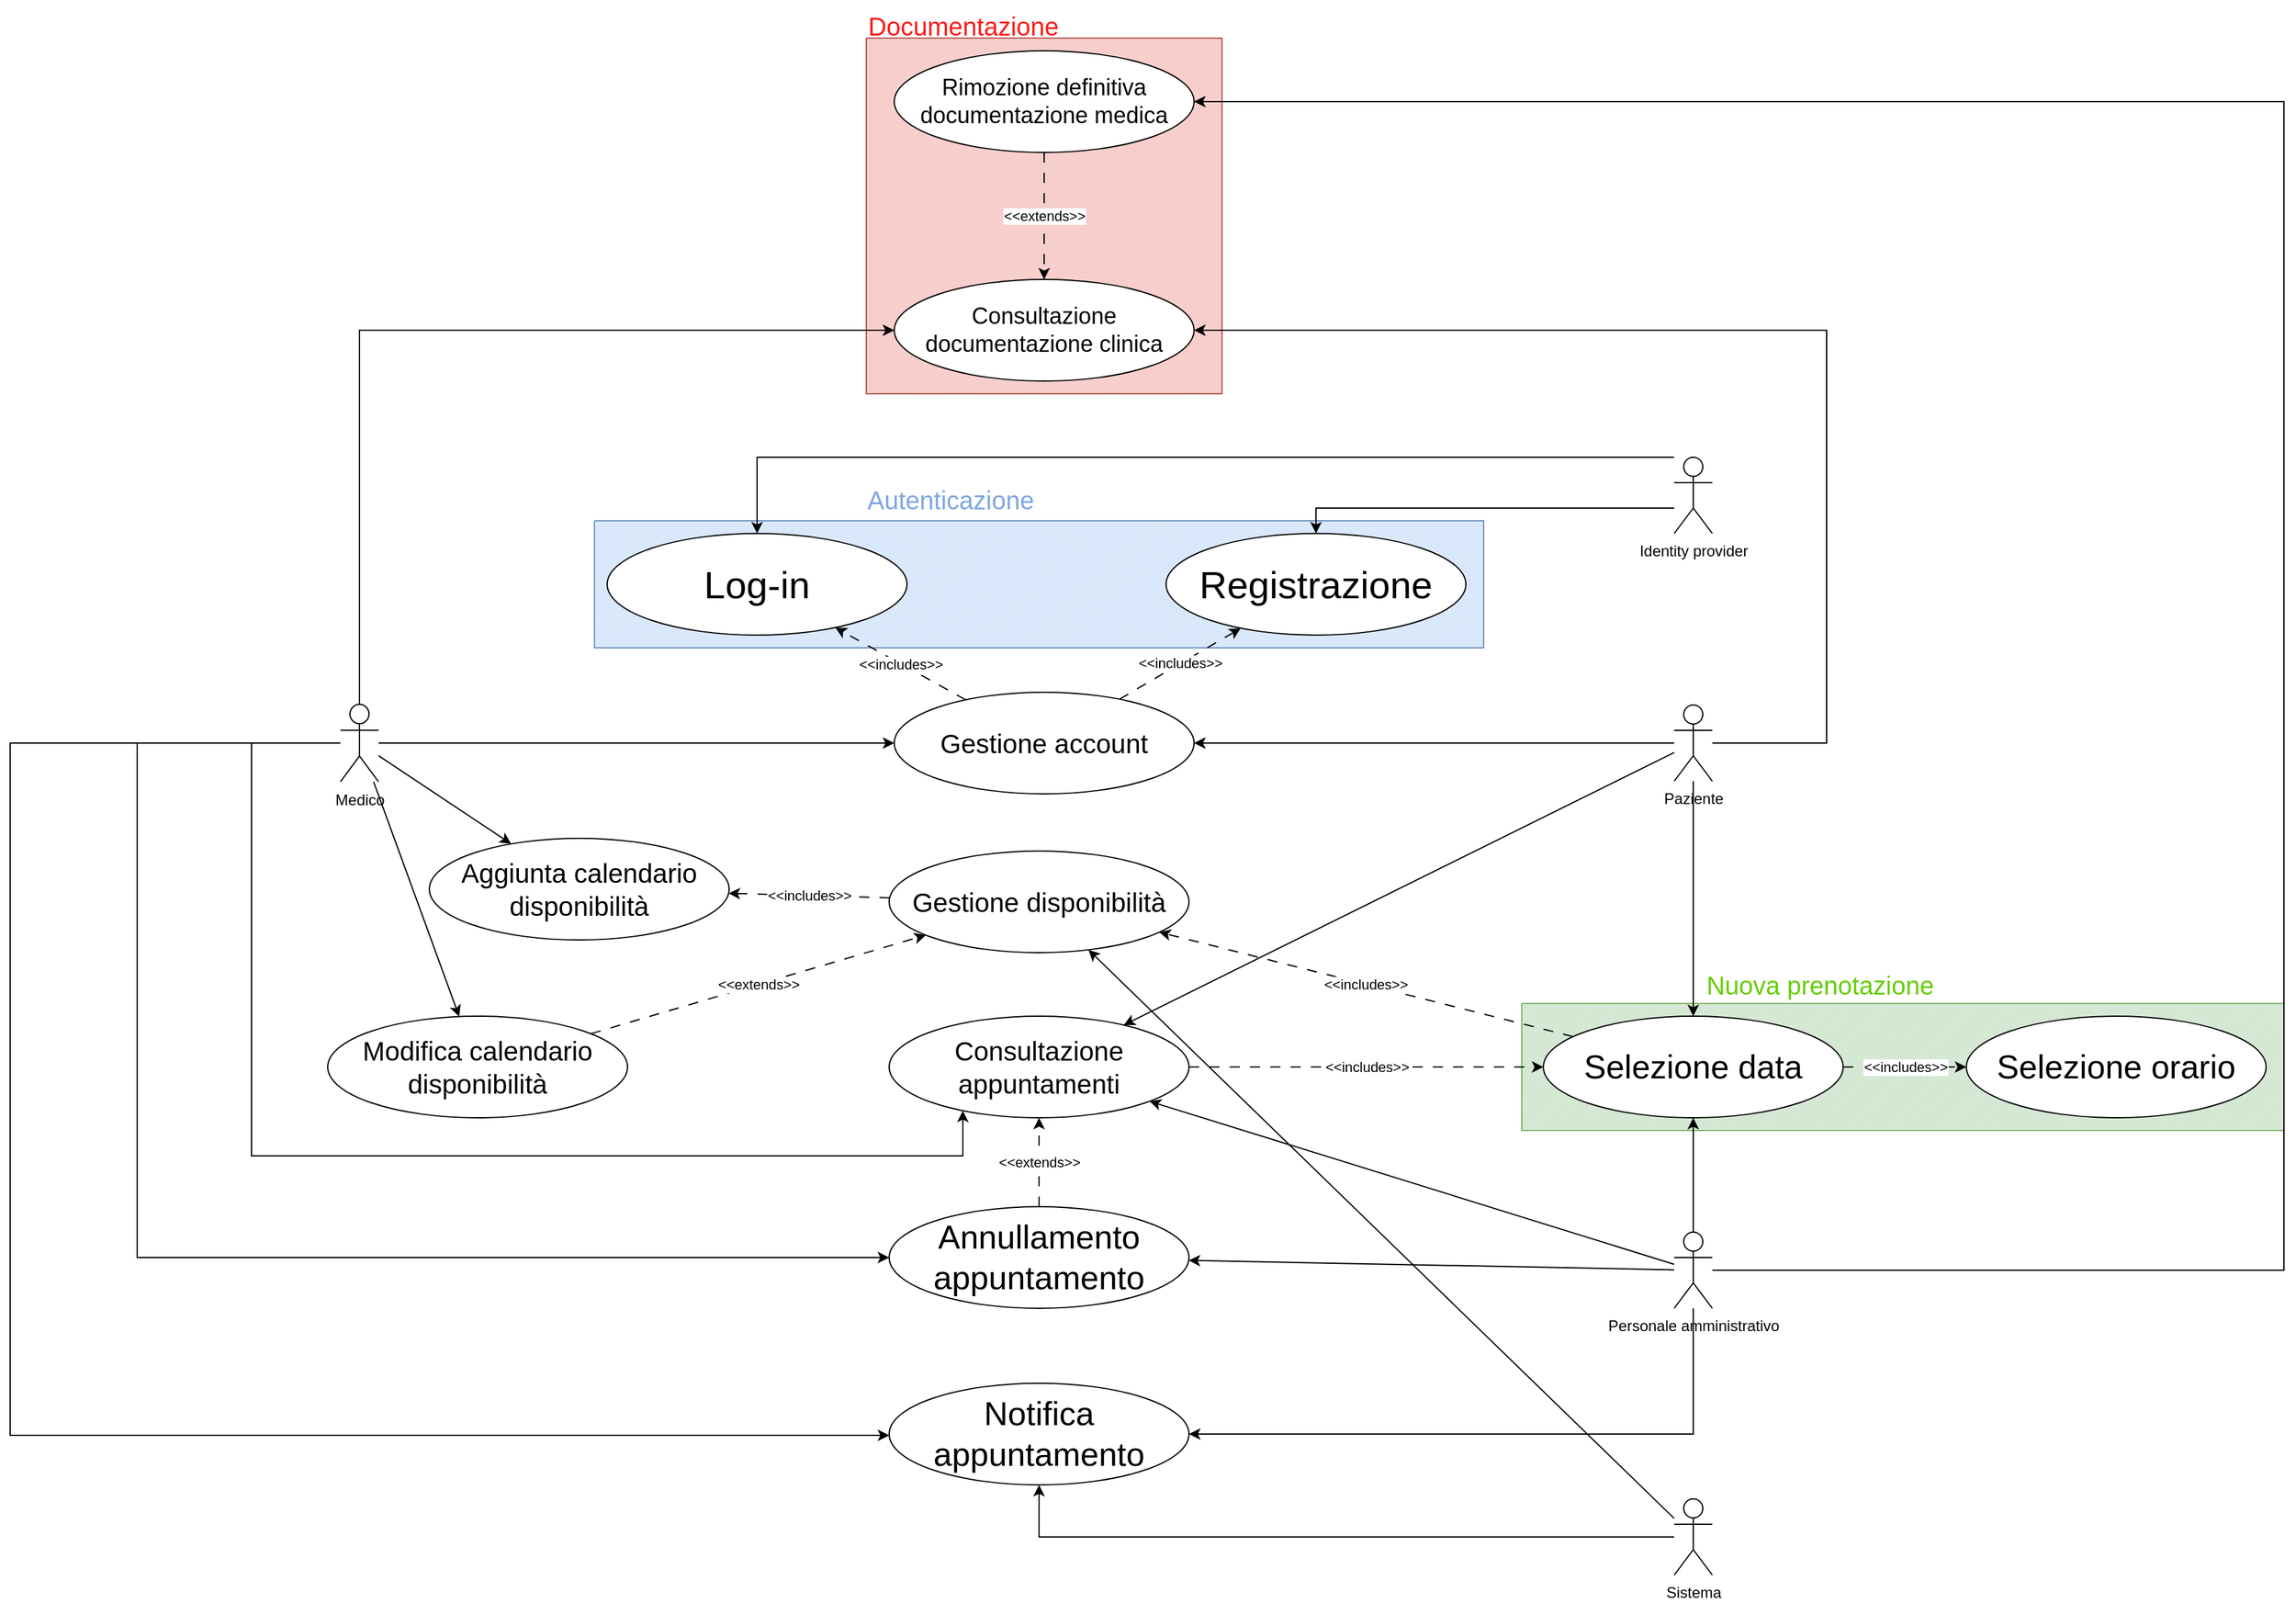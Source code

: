 <mxfile version="26.0.10" pages="5">
  <diagram name="caseUse" id="5YOeRWbkEh5e2hR78IlF">
    <mxGraphModel dx="3160" dy="1289" grid="1" gridSize="10" guides="1" tooltips="1" connect="1" arrows="1" fold="1" page="1" pageScale="1" pageWidth="827" pageHeight="1169" math="0" shadow="0">
      <root>
        <mxCell id="0" />
        <mxCell id="1" parent="0" />
        <mxCell id="PfUUALcxxYGqfe73zQZH-1" value="" style="verticalLabelPosition=bottom;verticalAlign=top;html=1;shape=mxgraph.basic.patternFillRect;fillStyle=diag;step=5;fillStrokeWidth=0.2;fillStrokeColor=#dddddd;fillColor=#f8cecc;strokeColor=#b85450;" vertex="1" parent="1">
          <mxGeometry x="274" y="30" width="280" height="280" as="geometry" />
        </mxCell>
        <mxCell id="TnsDFy0vbwZzv1B_0Phs-4" value="" style="verticalLabelPosition=bottom;verticalAlign=top;html=1;shape=mxgraph.basic.patternFillRect;fillStyle=diag;step=5;fillStrokeWidth=0.2;fillStrokeColor=#dddddd;fillColor=#dae8fc;strokeColor=#6c8ebf;" parent="1" vertex="1">
          <mxGeometry x="60" y="410" width="700" height="100" as="geometry" />
        </mxCell>
        <mxCell id="TnsDFy0vbwZzv1B_0Phs-1" value="" style="verticalLabelPosition=bottom;verticalAlign=top;html=1;shape=mxgraph.basic.patternFillRect;fillStyle=diag;step=5;fillStrokeWidth=0.2;fillStrokeColor=#dddddd;fillColor=#d5e8d4;strokeColor=#82b366;" parent="1" vertex="1">
          <mxGeometry x="790" y="790" width="600" height="100" as="geometry" />
        </mxCell>
        <mxCell id="JcJMyeTEfhWFqLrAO62_-12" style="rounded=0;orthogonalLoop=1;jettySize=auto;html=1;" parent="1" source="OvkjuIX2CIs81xGkpPV2-1" target="JcJMyeTEfhWFqLrAO62_-5" edge="1">
          <mxGeometry relative="1" as="geometry" />
        </mxCell>
        <mxCell id="JcJMyeTEfhWFqLrAO62_-33" style="rounded=0;orthogonalLoop=1;jettySize=auto;html=1;" parent="1" source="OvkjuIX2CIs81xGkpPV2-1" target="pZNePQCLx9tAei5A6gAm-3" edge="1">
          <mxGeometry relative="1" as="geometry" />
        </mxCell>
        <mxCell id="JcJMyeTEfhWFqLrAO62_-34" style="edgeStyle=orthogonalEdgeStyle;rounded=0;orthogonalLoop=1;jettySize=auto;html=1;" parent="1" source="OvkjuIX2CIs81xGkpPV2-1" target="pZNePQCLx9tAei5A6gAm-7" edge="1">
          <mxGeometry relative="1" as="geometry">
            <Array as="points">
              <mxPoint x="1030" y="585" />
              <mxPoint x="1030" y="260" />
            </Array>
          </mxGeometry>
        </mxCell>
        <mxCell id="59nYvAGeFV9DJCDzbr2A-4" style="rounded=0;orthogonalLoop=1;jettySize=auto;html=1;" parent="1" source="OvkjuIX2CIs81xGkpPV2-1" target="pZNePQCLx9tAei5A6gAm-10" edge="1">
          <mxGeometry relative="1" as="geometry" />
        </mxCell>
        <mxCell id="OvkjuIX2CIs81xGkpPV2-1" value="Paziente" style="shape=umlActor;verticalLabelPosition=bottom;verticalAlign=top;html=1;outlineConnect=0;" parent="1" vertex="1">
          <mxGeometry x="910" y="555" width="30" height="60" as="geometry" />
        </mxCell>
        <mxCell id="JcJMyeTEfhWFqLrAO62_-13" style="rounded=0;orthogonalLoop=1;jettySize=auto;html=1;" parent="1" source="OvkjuIX2CIs81xGkpPV2-2" target="JcJMyeTEfhWFqLrAO62_-5" edge="1">
          <mxGeometry relative="1" as="geometry" />
        </mxCell>
        <mxCell id="JcJMyeTEfhWFqLrAO62_-19" style="rounded=0;orthogonalLoop=1;jettySize=auto;html=1;" parent="1" source="OvkjuIX2CIs81xGkpPV2-2" target="pZNePQCLx9tAei5A6gAm-4" edge="1">
          <mxGeometry relative="1" as="geometry" />
        </mxCell>
        <mxCell id="JcJMyeTEfhWFqLrAO62_-20" style="rounded=0;orthogonalLoop=1;jettySize=auto;html=1;" parent="1" source="OvkjuIX2CIs81xGkpPV2-2" target="pZNePQCLx9tAei5A6gAm-5" edge="1">
          <mxGeometry relative="1" as="geometry" />
        </mxCell>
        <mxCell id="JcJMyeTEfhWFqLrAO62_-29" style="edgeStyle=orthogonalEdgeStyle;rounded=0;orthogonalLoop=1;jettySize=auto;html=1;" parent="1" source="OvkjuIX2CIs81xGkpPV2-2" target="pZNePQCLx9tAei5A6gAm-10" edge="1">
          <mxGeometry relative="1" as="geometry">
            <Array as="points">
              <mxPoint x="-210" y="585" />
              <mxPoint x="-210" y="910" />
              <mxPoint x="350" y="910" />
            </Array>
          </mxGeometry>
        </mxCell>
        <mxCell id="JcJMyeTEfhWFqLrAO62_-30" style="edgeStyle=orthogonalEdgeStyle;rounded=0;orthogonalLoop=1;jettySize=auto;html=1;" parent="1" source="OvkjuIX2CIs81xGkpPV2-2" target="pZNePQCLx9tAei5A6gAm-6" edge="1">
          <mxGeometry relative="1" as="geometry">
            <Array as="points">
              <mxPoint x="-300" y="585" />
              <mxPoint x="-300" y="990" />
            </Array>
          </mxGeometry>
        </mxCell>
        <mxCell id="JcJMyeTEfhWFqLrAO62_-32" style="edgeStyle=orthogonalEdgeStyle;rounded=0;orthogonalLoop=1;jettySize=auto;html=1;" parent="1" source="OvkjuIX2CIs81xGkpPV2-2" target="pZNePQCLx9tAei5A6gAm-9" edge="1">
          <mxGeometry relative="1" as="geometry">
            <Array as="points">
              <mxPoint x="-400" y="585" />
              <mxPoint x="-400" y="1130" />
            </Array>
          </mxGeometry>
        </mxCell>
        <mxCell id="JcJMyeTEfhWFqLrAO62_-35" style="edgeStyle=orthogonalEdgeStyle;rounded=0;orthogonalLoop=1;jettySize=auto;html=1;" parent="1" source="OvkjuIX2CIs81xGkpPV2-2" target="pZNePQCLx9tAei5A6gAm-7" edge="1">
          <mxGeometry relative="1" as="geometry">
            <Array as="points">
              <mxPoint x="-125" y="260" />
            </Array>
          </mxGeometry>
        </mxCell>
        <mxCell id="OvkjuIX2CIs81xGkpPV2-2" value="Medico" style="shape=umlActor;verticalLabelPosition=bottom;verticalAlign=top;html=1;outlineConnect=0;" parent="1" vertex="1">
          <mxGeometry x="-140" y="554.5" width="30" height="61" as="geometry" />
        </mxCell>
        <mxCell id="JcJMyeTEfhWFqLrAO62_-14" style="edgeStyle=orthogonalEdgeStyle;rounded=0;orthogonalLoop=1;jettySize=auto;html=1;" parent="1" source="OvkjuIX2CIs81xGkpPV2-3" target="OvkjuIX2CIs81xGkpPV2-4" edge="1">
          <mxGeometry relative="1" as="geometry">
            <Array as="points">
              <mxPoint x="628" y="400" />
            </Array>
          </mxGeometry>
        </mxCell>
        <mxCell id="JcJMyeTEfhWFqLrAO62_-15" style="edgeStyle=orthogonalEdgeStyle;rounded=0;orthogonalLoop=1;jettySize=auto;html=1;" parent="1" source="OvkjuIX2CIs81xGkpPV2-3" target="OvkjuIX2CIs81xGkpPV2-5" edge="1">
          <mxGeometry relative="1" as="geometry">
            <Array as="points">
              <mxPoint x="825" y="360" />
              <mxPoint x="188" y="360" />
            </Array>
          </mxGeometry>
        </mxCell>
        <mxCell id="OvkjuIX2CIs81xGkpPV2-3" value="Identity provider" style="shape=umlActor;verticalLabelPosition=bottom;verticalAlign=top;html=1;outlineConnect=0;" parent="1" vertex="1">
          <mxGeometry x="910" y="360" width="30" height="60" as="geometry" />
        </mxCell>
        <mxCell id="OvkjuIX2CIs81xGkpPV2-4" value="&lt;font style=&quot;font-size: 30px;&quot;&gt;Registrazione&lt;/font&gt;" style="ellipse;whiteSpace=wrap;html=1;" parent="1" vertex="1">
          <mxGeometry x="510" y="420" width="236" height="80" as="geometry" />
        </mxCell>
        <mxCell id="OvkjuIX2CIs81xGkpPV2-5" value="&lt;font style=&quot;font-size: 30px;&quot;&gt;Log-in&lt;/font&gt;" style="ellipse;whiteSpace=wrap;html=1;" parent="1" vertex="1">
          <mxGeometry x="70" y="420" width="236" height="80" as="geometry" />
        </mxCell>
        <mxCell id="JcJMyeTEfhWFqLrAO62_-37" style="edgeStyle=orthogonalEdgeStyle;rounded=0;orthogonalLoop=1;jettySize=auto;html=1;" parent="1" source="OvkjuIX2CIs81xGkpPV2-12" target="pZNePQCLx9tAei5A6gAm-9" edge="1">
          <mxGeometry relative="1" as="geometry" />
        </mxCell>
        <mxCell id="59nYvAGeFV9DJCDzbr2A-5" style="rounded=0;orthogonalLoop=1;jettySize=auto;html=1;" parent="1" source="OvkjuIX2CIs81xGkpPV2-12" target="JcJMyeTEfhWFqLrAO62_-7" edge="1">
          <mxGeometry relative="1" as="geometry" />
        </mxCell>
        <mxCell id="OvkjuIX2CIs81xGkpPV2-12" value="Sistema" style="shape=umlActor;verticalLabelPosition=bottom;verticalAlign=top;html=1;outlineConnect=0;" parent="1" vertex="1">
          <mxGeometry x="910" y="1180" width="30" height="60" as="geometry" />
        </mxCell>
        <mxCell id="JcJMyeTEfhWFqLrAO62_-24" style="rounded=0;orthogonalLoop=1;jettySize=auto;html=1;" parent="1" source="pZNePQCLx9tAei5A6gAm-1" target="pZNePQCLx9tAei5A6gAm-6" edge="1">
          <mxGeometry relative="1" as="geometry" />
        </mxCell>
        <mxCell id="JcJMyeTEfhWFqLrAO62_-25" style="rounded=0;orthogonalLoop=1;jettySize=auto;html=1;" parent="1" source="pZNePQCLx9tAei5A6gAm-1" target="pZNePQCLx9tAei5A6gAm-3" edge="1">
          <mxGeometry relative="1" as="geometry" />
        </mxCell>
        <mxCell id="JcJMyeTEfhWFqLrAO62_-28" style="rounded=0;orthogonalLoop=1;jettySize=auto;html=1;" parent="1" source="pZNePQCLx9tAei5A6gAm-1" target="pZNePQCLx9tAei5A6gAm-10" edge="1">
          <mxGeometry relative="1" as="geometry" />
        </mxCell>
        <mxCell id="JcJMyeTEfhWFqLrAO62_-31" style="edgeStyle=orthogonalEdgeStyle;rounded=0;orthogonalLoop=1;jettySize=auto;html=1;" parent="1" source="pZNePQCLx9tAei5A6gAm-1" target="pZNePQCLx9tAei5A6gAm-9" edge="1">
          <mxGeometry relative="1" as="geometry">
            <Array as="points">
              <mxPoint x="925" y="1129" />
            </Array>
          </mxGeometry>
        </mxCell>
        <mxCell id="JcJMyeTEfhWFqLrAO62_-36" style="edgeStyle=orthogonalEdgeStyle;rounded=0;orthogonalLoop=1;jettySize=auto;html=1;" parent="1" source="pZNePQCLx9tAei5A6gAm-1" target="pZNePQCLx9tAei5A6gAm-8" edge="1">
          <mxGeometry relative="1" as="geometry">
            <Array as="points">
              <mxPoint x="1390" y="1000" />
              <mxPoint x="1390" y="80" />
            </Array>
          </mxGeometry>
        </mxCell>
        <mxCell id="pZNePQCLx9tAei5A6gAm-1" value="Personale amministrativo" style="shape=umlActor;verticalLabelPosition=bottom;verticalAlign=top;html=1;outlineConnect=0;" parent="1" vertex="1">
          <mxGeometry x="910" y="970" width="30" height="60" as="geometry" />
        </mxCell>
        <mxCell id="JcJMyeTEfhWFqLrAO62_-26" value="&amp;lt;&amp;lt;includes&amp;gt;&amp;gt;" style="rounded=0;orthogonalLoop=1;jettySize=auto;html=1;dashed=1;dashPattern=8 8;" parent="1" source="pZNePQCLx9tAei5A6gAm-3" target="pZNePQCLx9tAei5A6gAm-19" edge="1">
          <mxGeometry relative="1" as="geometry" />
        </mxCell>
        <mxCell id="TEUCClaYXFm9z-CyRbWs-1" value="&amp;lt;&amp;lt;includes&amp;gt;&amp;gt;" style="rounded=0;orthogonalLoop=1;jettySize=auto;html=1;dashed=1;dashPattern=8 8;" parent="1" source="pZNePQCLx9tAei5A6gAm-3" target="JcJMyeTEfhWFqLrAO62_-7" edge="1">
          <mxGeometry relative="1" as="geometry" />
        </mxCell>
        <mxCell id="pZNePQCLx9tAei5A6gAm-3" value="&lt;font style=&quot;font-size: 26px;&quot;&gt;Selezione data&lt;/font&gt;" style="ellipse;whiteSpace=wrap;html=1;" parent="1" vertex="1">
          <mxGeometry x="807" y="800" width="236" height="80" as="geometry" />
        </mxCell>
        <mxCell id="pZNePQCLx9tAei5A6gAm-4" value="&lt;font style=&quot;font-size: 21px;&quot;&gt;Aggiunta calendario disponibilità&lt;/font&gt;" style="ellipse;whiteSpace=wrap;html=1;" parent="1" vertex="1">
          <mxGeometry x="-70" y="660" width="236" height="80" as="geometry" />
        </mxCell>
        <mxCell id="JcJMyeTEfhWFqLrAO62_-23" value="&amp;lt;&amp;lt;extends&amp;gt;&amp;gt;" style="rounded=0;orthogonalLoop=1;jettySize=auto;html=1;dashed=1;dashPattern=8 8;" parent="1" source="pZNePQCLx9tAei5A6gAm-5" target="JcJMyeTEfhWFqLrAO62_-7" edge="1">
          <mxGeometry relative="1" as="geometry" />
        </mxCell>
        <mxCell id="pZNePQCLx9tAei5A6gAm-5" value="&lt;font style=&quot;font-size: 21px;&quot;&gt;Modifica calendario disponibilità&lt;/font&gt;" style="ellipse;whiteSpace=wrap;html=1;" parent="1" vertex="1">
          <mxGeometry x="-150" y="800" width="236" height="80" as="geometry" />
        </mxCell>
        <mxCell id="JcJMyeTEfhWFqLrAO62_-27" value="&amp;lt;&amp;lt;extends&amp;gt;&amp;gt;" style="rounded=0;orthogonalLoop=1;jettySize=auto;html=1;dashed=1;dashPattern=8 8;" parent="1" source="pZNePQCLx9tAei5A6gAm-6" target="pZNePQCLx9tAei5A6gAm-10" edge="1">
          <mxGeometry relative="1" as="geometry" />
        </mxCell>
        <mxCell id="pZNePQCLx9tAei5A6gAm-6" value="&lt;font style=&quot;font-size: 26px;&quot;&gt;Annullamento appuntamento&lt;/font&gt;" style="ellipse;whiteSpace=wrap;html=1;" parent="1" vertex="1">
          <mxGeometry x="292" y="950" width="236" height="80" as="geometry" />
        </mxCell>
        <mxCell id="pZNePQCLx9tAei5A6gAm-7" value="&lt;font style=&quot;font-size: 18px;&quot;&gt;Consultazione documentazione clinica&lt;/font&gt;" style="ellipse;whiteSpace=wrap;html=1;" parent="1" vertex="1">
          <mxGeometry x="296" y="220" width="236" height="80" as="geometry" />
        </mxCell>
        <mxCell id="JcJMyeTEfhWFqLrAO62_-9" value="&amp;lt;&amp;lt;extends&amp;gt;&amp;gt;" style="rounded=0;orthogonalLoop=1;jettySize=auto;html=1;dashed=1;dashPattern=8 8;" parent="1" source="pZNePQCLx9tAei5A6gAm-8" target="pZNePQCLx9tAei5A6gAm-7" edge="1">
          <mxGeometry relative="1" as="geometry" />
        </mxCell>
        <mxCell id="pZNePQCLx9tAei5A6gAm-8" value="&lt;span style=&quot;font-size: 18px;&quot;&gt;Rimozione definitiva documentazione medica&lt;/span&gt;" style="ellipse;whiteSpace=wrap;html=1;" parent="1" vertex="1">
          <mxGeometry x="296" y="40" width="236" height="80" as="geometry" />
        </mxCell>
        <mxCell id="pZNePQCLx9tAei5A6gAm-9" value="&lt;font style=&quot;font-size: 26px;&quot;&gt;Notifica appuntamento&lt;/font&gt;" style="ellipse;whiteSpace=wrap;html=1;" parent="1" vertex="1">
          <mxGeometry x="292" y="1089" width="236" height="80" as="geometry" />
        </mxCell>
        <mxCell id="JcJMyeTEfhWFqLrAO62_-38" value="&amp;lt;&amp;lt;includes&amp;gt;&amp;gt;" style="rounded=0;orthogonalLoop=1;jettySize=auto;html=1;dashed=1;dashPattern=8 8;" parent="1" source="pZNePQCLx9tAei5A6gAm-10" target="pZNePQCLx9tAei5A6gAm-3" edge="1">
          <mxGeometry relative="1" as="geometry" />
        </mxCell>
        <mxCell id="pZNePQCLx9tAei5A6gAm-10" value="&lt;font style=&quot;font-size: 21px;&quot;&gt;Consultazione appuntamenti&lt;/font&gt;" style="ellipse;whiteSpace=wrap;html=1;" parent="1" vertex="1">
          <mxGeometry x="292" y="800" width="236" height="80" as="geometry" />
        </mxCell>
        <mxCell id="pZNePQCLx9tAei5A6gAm-19" value="&lt;font style=&quot;font-size: 26px;&quot;&gt;Selezione orario&lt;/font&gt;" style="ellipse;whiteSpace=wrap;html=1;" parent="1" vertex="1">
          <mxGeometry x="1140" y="800" width="236" height="80" as="geometry" />
        </mxCell>
        <mxCell id="JcJMyeTEfhWFqLrAO62_-10" value="&amp;lt;&amp;lt;includes&amp;gt;&amp;gt;" style="rounded=0;orthogonalLoop=1;jettySize=auto;html=1;dashed=1;dashPattern=8 8;" parent="1" source="JcJMyeTEfhWFqLrAO62_-5" target="OvkjuIX2CIs81xGkpPV2-5" edge="1">
          <mxGeometry relative="1" as="geometry" />
        </mxCell>
        <mxCell id="JcJMyeTEfhWFqLrAO62_-11" value="&amp;lt;&amp;lt;includes&amp;gt;&amp;gt;" style="rounded=0;orthogonalLoop=1;jettySize=auto;html=1;dashed=1;dashPattern=8 8;" parent="1" source="JcJMyeTEfhWFqLrAO62_-5" target="OvkjuIX2CIs81xGkpPV2-4" edge="1">
          <mxGeometry relative="1" as="geometry" />
        </mxCell>
        <mxCell id="JcJMyeTEfhWFqLrAO62_-5" value="&lt;font style=&quot;font-size: 21px;&quot;&gt;Gestione account&lt;/font&gt;" style="ellipse;whiteSpace=wrap;html=1;" parent="1" vertex="1">
          <mxGeometry x="296" y="545" width="236" height="80" as="geometry" />
        </mxCell>
        <mxCell id="JcJMyeTEfhWFqLrAO62_-22" value="&amp;lt;&amp;lt;includes&amp;gt;&amp;gt;" style="rounded=0;orthogonalLoop=1;jettySize=auto;html=1;dashed=1;dashPattern=8 8;" parent="1" source="JcJMyeTEfhWFqLrAO62_-7" target="pZNePQCLx9tAei5A6gAm-4" edge="1">
          <mxGeometry relative="1" as="geometry" />
        </mxCell>
        <mxCell id="JcJMyeTEfhWFqLrAO62_-7" value="&lt;font style=&quot;font-size: 21px;&quot;&gt;Gestione disponibilità&lt;/font&gt;" style="ellipse;whiteSpace=wrap;html=1;" parent="1" vertex="1">
          <mxGeometry x="292" y="670" width="236" height="80" as="geometry" />
        </mxCell>
        <mxCell id="TnsDFy0vbwZzv1B_0Phs-2" value="&lt;font style=&quot;color: rgb(102, 204, 0); font-size: 20px;&quot;&gt;Nuova prenotazione&lt;/font&gt;" style="text;html=1;align=center;verticalAlign=middle;whiteSpace=wrap;rounded=0;" parent="1" vertex="1">
          <mxGeometry x="920" y="760" width="210" height="30" as="geometry" />
        </mxCell>
        <mxCell id="TnsDFy0vbwZzv1B_0Phs-5" value="&lt;font style=&quot;font-size: 20px; color: rgb(126, 166, 224);&quot;&gt;Autenticazione&lt;/font&gt;" style="text;html=1;align=center;verticalAlign=middle;resizable=0;points=[];autosize=1;strokeColor=none;fillColor=none;" parent="1" vertex="1">
          <mxGeometry x="265" y="373" width="150" height="40" as="geometry" />
        </mxCell>
        <mxCell id="PfUUALcxxYGqfe73zQZH-2" value="&lt;font style=&quot;font-size: 20px; color: rgb(255, 24, 24);&quot;&gt;Documentazione&lt;/font&gt;" style="text;html=1;align=center;verticalAlign=middle;resizable=0;points=[];autosize=1;strokeColor=none;fillColor=none;" vertex="1" parent="1">
          <mxGeometry x="265" width="170" height="40" as="geometry" />
        </mxCell>
      </root>
    </mxGraphModel>
  </diagram>
  <diagram id="WIKCi4djFAxLHXfYwHIS" name="activity">
    <mxGraphModel dx="1400" dy="773" grid="1" gridSize="10" guides="1" tooltips="1" connect="1" arrows="1" fold="1" page="1" pageScale="1" pageWidth="827" pageHeight="1169" math="0" shadow="0">
      <root>
        <mxCell id="0" />
        <mxCell id="1" parent="0" />
        <mxCell id="lN5mJxRj0c41v325KLlF-1" value="" style="ellipse;html=1;shape=endState;fillColor=#000000;strokeColor=#ff0000;" parent="1" vertex="1">
          <mxGeometry x="399" y="670" width="30" height="30" as="geometry" />
        </mxCell>
        <mxCell id="lN5mJxRj0c41v325KLlF-13" style="edgeStyle=orthogonalEdgeStyle;rounded=0;orthogonalLoop=1;jettySize=auto;html=1;" parent="1" source="lN5mJxRj0c41v325KLlF-2" target="lN5mJxRj0c41v325KLlF-6" edge="1">
          <mxGeometry relative="1" as="geometry" />
        </mxCell>
        <mxCell id="lN5mJxRj0c41v325KLlF-2" value="" style="ellipse;whiteSpace=wrap;html=1;aspect=fixed;fillColor=#121212;" parent="1" vertex="1">
          <mxGeometry x="394" y="20" width="40" height="40" as="geometry" />
        </mxCell>
        <mxCell id="Imr9dXAwWvYsbVITEzBs-4" style="edgeStyle=orthogonalEdgeStyle;rounded=0;orthogonalLoop=1;jettySize=auto;html=1;" parent="1" source="lN5mJxRj0c41v325KLlF-3" target="lN5mJxRj0c41v325KLlF-4" edge="1">
          <mxGeometry relative="1" as="geometry" />
        </mxCell>
        <mxCell id="lN5mJxRj0c41v325KLlF-3" value="Il paziente seleziona il giorno" style="rounded=1;whiteSpace=wrap;html=1;" parent="1" vertex="1">
          <mxGeometry x="250" y="340" width="120" height="60" as="geometry" />
        </mxCell>
        <mxCell id="c-W3g0mMUed1CyUuYEVV-2" style="edgeStyle=orthogonalEdgeStyle;rounded=0;orthogonalLoop=1;jettySize=auto;html=1;" parent="1" source="lN5mJxRj0c41v325KLlF-4" target="VDbunXPLNi4-CAyuDN5e-5" edge="1">
          <mxGeometry relative="1" as="geometry">
            <mxPoint x="309.957" y="530" as="targetPoint" />
          </mxGeometry>
        </mxCell>
        <mxCell id="lN5mJxRj0c41v325KLlF-4" value="Il paziente seleziona l&#39;orario" style="rounded=1;whiteSpace=wrap;html=1;" parent="1" vertex="1">
          <mxGeometry x="250" y="435" width="120" height="60" as="geometry" />
        </mxCell>
        <mxCell id="lN5mJxRj0c41v325KLlF-11" style="edgeStyle=orthogonalEdgeStyle;rounded=0;orthogonalLoop=1;jettySize=auto;html=1;" parent="1" source="lN5mJxRj0c41v325KLlF-6" target="lN5mJxRj0c41v325KLlF-9" edge="1">
          <mxGeometry relative="1" as="geometry" />
        </mxCell>
        <mxCell id="lN5mJxRj0c41v325KLlF-12" style="edgeStyle=orthogonalEdgeStyle;rounded=0;orthogonalLoop=1;jettySize=auto;html=1;" parent="1" source="lN5mJxRj0c41v325KLlF-6" target="lN5mJxRj0c41v325KLlF-10" edge="1">
          <mxGeometry relative="1" as="geometry" />
        </mxCell>
        <mxCell id="lN5mJxRj0c41v325KLlF-6" value="" style="rhombus;whiteSpace=wrap;html=1;" parent="1" vertex="1">
          <mxGeometry x="394" y="100" width="40" height="40" as="geometry" />
        </mxCell>
        <mxCell id="lN5mJxRj0c41v325KLlF-8" value="&lt;font style=&quot;font-size: 15px;&quot;&gt;Il paziente si autentica con Identità Digitale&lt;/font&gt;" style="text;html=1;align=center;verticalAlign=middle;resizable=0;points=[];autosize=1;strokeColor=none;fillColor=none;" parent="1" vertex="1">
          <mxGeometry x="420" y="90" width="310" height="30" as="geometry" />
        </mxCell>
        <mxCell id="c0_ziPHKOkwVHyMAL3EX-1" style="edgeStyle=orthogonalEdgeStyle;rounded=0;orthogonalLoop=1;jettySize=auto;html=1;" edge="1" parent="1" target="Imr9dXAwWvYsbVITEzBs-1">
          <mxGeometry relative="1" as="geometry">
            <mxPoint x="310" y="210" as="sourcePoint" />
          </mxGeometry>
        </mxCell>
        <mxCell id="lN5mJxRj0c41v325KLlF-9" value="Il paziente si autentica" style="rounded=1;whiteSpace=wrap;html=1;" parent="1" vertex="1">
          <mxGeometry x="250" y="160" width="120" height="60" as="geometry" />
        </mxCell>
        <mxCell id="lN5mJxRj0c41v325KLlF-21" style="edgeStyle=orthogonalEdgeStyle;rounded=0;orthogonalLoop=1;jettySize=auto;html=1;" parent="1" source="lN5mJxRj0c41v325KLlF-10" edge="1">
          <mxGeometry relative="1" as="geometry">
            <mxPoint x="420" y="80" as="targetPoint" />
            <Array as="points">
              <mxPoint x="730" y="190" />
              <mxPoint x="730" y="80" />
              <mxPoint x="421" y="80" />
            </Array>
          </mxGeometry>
        </mxCell>
        <mxCell id="lN5mJxRj0c41v325KLlF-10" value="Il paziente non si autentica" style="rounded=1;whiteSpace=wrap;html=1;" parent="1" vertex="1">
          <mxGeometry x="460" y="160" width="120" height="60" as="geometry" />
        </mxCell>
        <mxCell id="Imr9dXAwWvYsbVITEzBs-3" style="edgeStyle=orthogonalEdgeStyle;rounded=0;orthogonalLoop=1;jettySize=auto;html=1;" parent="1" source="Imr9dXAwWvYsbVITEzBs-1" target="lN5mJxRj0c41v325KLlF-3" edge="1">
          <mxGeometry relative="1" as="geometry" />
        </mxCell>
        <mxCell id="Imr9dXAwWvYsbVITEzBs-1" value="Il paziente consulta il calendario del medico" style="rounded=1;whiteSpace=wrap;html=1;" parent="1" vertex="1">
          <mxGeometry x="250" y="250" width="120" height="60" as="geometry" />
        </mxCell>
        <mxCell id="VDbunXPLNi4-CAyuDN5e-14" style="edgeStyle=orthogonalEdgeStyle;rounded=0;orthogonalLoop=1;jettySize=auto;html=1;" parent="1" source="VDbunXPLNi4-CAyuDN5e-5" target="VDbunXPLNi4-CAyuDN5e-9" edge="1">
          <mxGeometry relative="1" as="geometry" />
        </mxCell>
        <mxCell id="VDbunXPLNi4-CAyuDN5e-15" style="edgeStyle=orthogonalEdgeStyle;rounded=0;orthogonalLoop=1;jettySize=auto;html=1;" parent="1" source="VDbunXPLNi4-CAyuDN5e-5" target="VDbunXPLNi4-CAyuDN5e-8" edge="1">
          <mxGeometry relative="1" as="geometry" />
        </mxCell>
        <mxCell id="VDbunXPLNi4-CAyuDN5e-5" value="" style="rhombus;whiteSpace=wrap;html=1;" parent="1" vertex="1">
          <mxGeometry x="290" y="530" width="40" height="40" as="geometry" />
        </mxCell>
        <mxCell id="VDbunXPLNi4-CAyuDN5e-7" value="&lt;font style=&quot;font-size: 15px;&quot;&gt;Il paziente conferma i dati inseriti&lt;/font&gt;" style="text;html=1;align=center;verticalAlign=middle;resizable=0;points=[];autosize=1;strokeColor=none;fillColor=none;" parent="1" vertex="1">
          <mxGeometry x="310" y="520" width="240" height="30" as="geometry" />
        </mxCell>
        <mxCell id="vLS-F71bEKlJjNgjUZ2b-3" style="edgeStyle=orthogonalEdgeStyle;rounded=0;orthogonalLoop=1;jettySize=auto;html=1;" parent="1" source="VDbunXPLNi4-CAyuDN5e-8" edge="1">
          <mxGeometry relative="1" as="geometry">
            <mxPoint x="414.077" y="670.077" as="targetPoint" />
          </mxGeometry>
        </mxCell>
        <mxCell id="VDbunXPLNi4-CAyuDN5e-8" value="I dati sono corretti" style="rounded=1;whiteSpace=wrap;html=1;" parent="1" vertex="1">
          <mxGeometry x="354" y="580" width="120" height="60" as="geometry" />
        </mxCell>
        <mxCell id="VDbunXPLNi4-CAyuDN5e-13" style="edgeStyle=orthogonalEdgeStyle;rounded=0;orthogonalLoop=1;jettySize=auto;html=1;" parent="1" source="VDbunXPLNi4-CAyuDN5e-9" edge="1">
          <mxGeometry relative="1" as="geometry">
            <mxPoint x="310" y="320" as="targetPoint" />
            <Array as="points">
              <mxPoint x="120" y="610" />
              <mxPoint x="120" y="320" />
              <mxPoint x="310" y="320" />
            </Array>
          </mxGeometry>
        </mxCell>
        <mxCell id="VDbunXPLNi4-CAyuDN5e-9" value="I dati non sono corretti" style="rounded=1;whiteSpace=wrap;html=1;" parent="1" vertex="1">
          <mxGeometry x="150" y="580" width="120" height="60" as="geometry" />
        </mxCell>
      </root>
    </mxGraphModel>
  </diagram>
  <diagram id="haw745c3QgYH6Dh_yxL6" name="swimLane">
    <mxGraphModel dx="1750" dy="967" grid="1" gridSize="10" guides="1" tooltips="1" connect="1" arrows="1" fold="1" page="1" pageScale="1" pageWidth="827" pageHeight="1169" math="0" shadow="0">
      <root>
        <mxCell id="0" />
        <mxCell id="1" parent="0" />
        <mxCell id="8J_Cu1pc-unevEIgGhiB-33" value="" style="verticalLabelPosition=bottom;verticalAlign=top;html=1;shape=mxgraph.basic.patternFillRect;fillStyle=diag;step=5;fillStrokeWidth=0.2;fillStrokeColor=#dddddd;fillColor=#ffe6cc;strokeColor=#d79b00;" parent="1" vertex="1">
          <mxGeometry y="60" width="280" height="1100" as="geometry" />
        </mxCell>
        <mxCell id="8J_Cu1pc-unevEIgGhiB-34" value="" style="verticalLabelPosition=bottom;verticalAlign=top;html=1;shape=mxgraph.basic.patternFillRect;fillStyle=diag;step=5;fillStrokeWidth=0.2;fillStrokeColor=#dddddd;fillColor=#fff2cc;strokeColor=#d6b656;" parent="1" vertex="1">
          <mxGeometry x="250" y="60" width="340" height="1100" as="geometry" />
        </mxCell>
        <mxCell id="8J_Cu1pc-unevEIgGhiB-36" value="" style="verticalLabelPosition=bottom;verticalAlign=top;html=1;shape=mxgraph.basic.patternFillRect;fillStyle=diag;step=5;fillStrokeWidth=0.2;fillStrokeColor=#dddddd;fillColor=#dae8fc;strokeColor=#6c8ebf;" parent="1" vertex="1">
          <mxGeometry x="587" y="60" width="463" height="1100" as="geometry" />
        </mxCell>
        <mxCell id="8J_Cu1pc-unevEIgGhiB-28" value="&lt;font style=&quot;font-size: 30px;&quot;&gt;Sistema&lt;/font&gt;" style="rounded=0;whiteSpace=wrap;html=1;fillColor=#ffe6cc;strokeColor=#d79b00;" parent="1" vertex="1">
          <mxGeometry width="250" height="60" as="geometry" />
        </mxCell>
        <mxCell id="8J_Cu1pc-unevEIgGhiB-29" value="&lt;font style=&quot;font-size: 30px;&quot;&gt;Paziente&lt;/font&gt;" style="rounded=0;whiteSpace=wrap;html=1;fillColor=#fff2cc;strokeColor=#d6b656;" parent="1" vertex="1">
          <mxGeometry x="250" width="340" height="60" as="geometry" />
        </mxCell>
        <mxCell id="8J_Cu1pc-unevEIgGhiB-32" value="&lt;font style=&quot;font-size: 30px;&quot;&gt;Identity provider&lt;/font&gt;" style="rounded=0;whiteSpace=wrap;html=1;fillColor=#dae8fc;strokeColor=#6c8ebf;" parent="1" vertex="1">
          <mxGeometry x="587" width="463" height="60" as="geometry" />
        </mxCell>
        <mxCell id="8J_Cu1pc-unevEIgGhiB-37" value="" style="ellipse;html=1;shape=endState;fillColor=#000000;strokeColor=#ff0000;" parent="1" vertex="1">
          <mxGeometry x="395" y="940" width="30" height="30" as="geometry" />
        </mxCell>
        <mxCell id="8J_Cu1pc-unevEIgGhiB-38" style="edgeStyle=orthogonalEdgeStyle;rounded=0;orthogonalLoop=1;jettySize=auto;html=1;" parent="1" source="8J_Cu1pc-unevEIgGhiB-39" target="8J_Cu1pc-unevEIgGhiB-46" edge="1">
          <mxGeometry relative="1" as="geometry" />
        </mxCell>
        <mxCell id="8J_Cu1pc-unevEIgGhiB-39" value="" style="ellipse;whiteSpace=wrap;html=1;aspect=fixed;fillColor=#121212;" parent="1" vertex="1">
          <mxGeometry x="398" y="90" width="40" height="40" as="geometry" />
        </mxCell>
        <mxCell id="8J_Cu1pc-unevEIgGhiB-40" style="edgeStyle=orthogonalEdgeStyle;rounded=0;orthogonalLoop=1;jettySize=auto;html=1;" parent="1" source="8J_Cu1pc-unevEIgGhiB-41" target="8J_Cu1pc-unevEIgGhiB-43" edge="1">
          <mxGeometry relative="1" as="geometry" />
        </mxCell>
        <mxCell id="8J_Cu1pc-unevEIgGhiB-41" value="Il paziente seleziona il giorno" style="rounded=1;whiteSpace=wrap;html=1;" parent="1" vertex="1">
          <mxGeometry x="350" y="465" width="120" height="60" as="geometry" />
        </mxCell>
        <mxCell id="8J_Cu1pc-unevEIgGhiB-42" style="edgeStyle=orthogonalEdgeStyle;rounded=0;orthogonalLoop=1;jettySize=auto;html=1;" parent="1" source="8J_Cu1pc-unevEIgGhiB-43" target="8J_Cu1pc-unevEIgGhiB-58" edge="1">
          <mxGeometry relative="1" as="geometry">
            <mxPoint x="329.957" y="690" as="targetPoint" />
          </mxGeometry>
        </mxCell>
        <mxCell id="8J_Cu1pc-unevEIgGhiB-43" value="Il paziente seleziona l&#39;orario" style="rounded=1;whiteSpace=wrap;html=1;" parent="1" vertex="1">
          <mxGeometry x="350" y="570" width="120" height="60" as="geometry" />
        </mxCell>
        <mxCell id="8J_Cu1pc-unevEIgGhiB-44" style="edgeStyle=orthogonalEdgeStyle;rounded=0;orthogonalLoop=1;jettySize=auto;html=1;" parent="1" source="8J_Cu1pc-unevEIgGhiB-46" target="8J_Cu1pc-unevEIgGhiB-49" edge="1">
          <mxGeometry relative="1" as="geometry">
            <Array as="points">
              <mxPoint x="657.5" y="190" />
            </Array>
          </mxGeometry>
        </mxCell>
        <mxCell id="8J_Cu1pc-unevEIgGhiB-45" style="edgeStyle=orthogonalEdgeStyle;rounded=0;orthogonalLoop=1;jettySize=auto;html=1;" parent="1" source="8J_Cu1pc-unevEIgGhiB-46" target="8J_Cu1pc-unevEIgGhiB-51" edge="1">
          <mxGeometry relative="1" as="geometry">
            <Array as="points">
              <mxPoint x="793.5" y="190" />
            </Array>
          </mxGeometry>
        </mxCell>
        <mxCell id="8J_Cu1pc-unevEIgGhiB-46" value="" style="rhombus;whiteSpace=wrap;html=1;" parent="1" vertex="1">
          <mxGeometry x="703.5" y="170" width="40" height="40" as="geometry" />
        </mxCell>
        <mxCell id="8J_Cu1pc-unevEIgGhiB-47" value="&lt;font style=&quot;font-size: 15px;&quot;&gt;Il paziente si autentica con Identità Digitale&lt;/font&gt;" style="text;html=1;align=center;verticalAlign=middle;resizable=0;points=[];autosize=1;strokeColor=none;fillColor=none;" parent="1" vertex="1">
          <mxGeometry x="730" y="160" width="310" height="30" as="geometry" />
        </mxCell>
        <mxCell id="8J_Cu1pc-unevEIgGhiB-49" value="Il paziente si autentica" style="rounded=1;whiteSpace=wrap;html=1;" parent="1" vertex="1">
          <mxGeometry x="597.5" y="240" width="120" height="60" as="geometry" />
        </mxCell>
        <mxCell id="8J_Cu1pc-unevEIgGhiB-51" value="Il paziente non si autentica" style="rounded=1;whiteSpace=wrap;html=1;" parent="1" vertex="1">
          <mxGeometry x="733.5" y="240" width="120" height="60" as="geometry" />
        </mxCell>
        <mxCell id="8J_Cu1pc-unevEIgGhiB-52" style="edgeStyle=orthogonalEdgeStyle;rounded=0;orthogonalLoop=1;jettySize=auto;html=1;" parent="1" source="8J_Cu1pc-unevEIgGhiB-53" target="8J_Cu1pc-unevEIgGhiB-41" edge="1">
          <mxGeometry relative="1" as="geometry" />
        </mxCell>
        <mxCell id="8J_Cu1pc-unevEIgGhiB-53" value="Il paziente consulta il calendario del medico" style="rounded=1;whiteSpace=wrap;html=1;" parent="1" vertex="1">
          <mxGeometry x="50" y="365" width="120" height="60" as="geometry" />
        </mxCell>
        <mxCell id="8J_Cu1pc-unevEIgGhiB-58" value="" style="rhombus;whiteSpace=wrap;html=1;" parent="1" vertex="1">
          <mxGeometry x="390" y="690" width="40" height="40" as="geometry" />
        </mxCell>
        <mxCell id="8J_Cu1pc-unevEIgGhiB-59" value="&lt;font style=&quot;font-size: 11px;&quot;&gt;Il paziente conferma i dati inseriti&lt;/font&gt;" style="text;html=1;align=center;verticalAlign=middle;resizable=0;points=[];autosize=1;strokeColor=none;fillColor=none;" parent="1" vertex="1">
          <mxGeometry x="407" y="672" width="180" height="30" as="geometry" />
        </mxCell>
        <mxCell id="8J_Cu1pc-unevEIgGhiB-61" value="I dati sono corretti" style="rounded=1;whiteSpace=wrap;html=1;" parent="1" vertex="1">
          <mxGeometry x="430" y="760" width="120" height="60" as="geometry" />
        </mxCell>
        <mxCell id="8J_Cu1pc-unevEIgGhiB-63" value="I dati non sono corretti" style="rounded=1;whiteSpace=wrap;html=1;" parent="1" vertex="1">
          <mxGeometry x="276.5" y="760" width="120" height="60" as="geometry" />
        </mxCell>
        <mxCell id="8J_Cu1pc-unevEIgGhiB-64" style="edgeStyle=orthogonalEdgeStyle;rounded=0;orthogonalLoop=1;jettySize=auto;html=1;" parent="1" source="8J_Cu1pc-unevEIgGhiB-51" edge="1">
          <mxGeometry relative="1" as="geometry">
            <mxPoint x="726" y="140" as="targetPoint" />
            <Array as="points">
              <mxPoint x="830" y="140" />
              <mxPoint x="729" y="140" />
            </Array>
          </mxGeometry>
        </mxCell>
        <mxCell id="zf91wl1nqES9NGUsYzz0-2" style="edgeStyle=orthogonalEdgeStyle;rounded=0;orthogonalLoop=1;jettySize=auto;html=1;entryX=0.402;entryY=0.277;entryDx=0;entryDy=0;entryPerimeter=0;" edge="1" parent="1" source="8J_Cu1pc-unevEIgGhiB-49" target="8J_Cu1pc-unevEIgGhiB-33">
          <mxGeometry relative="1" as="geometry">
            <Array as="points">
              <mxPoint x="112" y="270" />
              <mxPoint x="112" y="365" />
            </Array>
          </mxGeometry>
        </mxCell>
        <mxCell id="zf91wl1nqES9NGUsYzz0-3" style="edgeStyle=orthogonalEdgeStyle;rounded=0;orthogonalLoop=1;jettySize=auto;html=1;" edge="1" parent="1" source="8J_Cu1pc-unevEIgGhiB-58" target="8J_Cu1pc-unevEIgGhiB-63">
          <mxGeometry relative="1" as="geometry">
            <Array as="points">
              <mxPoint x="337" y="710" />
            </Array>
          </mxGeometry>
        </mxCell>
        <mxCell id="zf91wl1nqES9NGUsYzz0-5" style="edgeStyle=orthogonalEdgeStyle;rounded=0;orthogonalLoop=1;jettySize=auto;html=1;" edge="1" parent="1" source="8J_Cu1pc-unevEIgGhiB-58" target="8J_Cu1pc-unevEIgGhiB-61">
          <mxGeometry relative="1" as="geometry">
            <Array as="points">
              <mxPoint x="490" y="710" />
            </Array>
          </mxGeometry>
        </mxCell>
        <mxCell id="oxW01GvfxlHhXONQ4md--1" value="Il sistema riceve la prenotazione" style="rounded=1;whiteSpace=wrap;html=1;" vertex="1" parent="1">
          <mxGeometry x="65" y="925" width="120" height="60" as="geometry" />
        </mxCell>
        <mxCell id="oxW01GvfxlHhXONQ4md--2" style="edgeStyle=orthogonalEdgeStyle;rounded=0;orthogonalLoop=1;jettySize=auto;html=1;" edge="1" parent="1" source="8J_Cu1pc-unevEIgGhiB-61" target="oxW01GvfxlHhXONQ4md--1">
          <mxGeometry relative="1" as="geometry">
            <Array as="points">
              <mxPoint x="490" y="860" />
              <mxPoint x="125" y="860" />
            </Array>
          </mxGeometry>
        </mxCell>
        <mxCell id="oxW01GvfxlHhXONQ4md--3" style="edgeStyle=orthogonalEdgeStyle;rounded=0;orthogonalLoop=1;jettySize=auto;html=1;" edge="1" parent="1" source="oxW01GvfxlHhXONQ4md--1">
          <mxGeometry relative="1" as="geometry">
            <mxPoint x="400" y="954" as="targetPoint" />
          </mxGeometry>
        </mxCell>
      </root>
    </mxGraphModel>
  </diagram>
  <diagram id="xCThVpPJNMf9oLktIhax" name="sequence">
    <mxGraphModel dx="875" dy="483" grid="1" gridSize="10" guides="1" tooltips="1" connect="1" arrows="1" fold="1" page="1" pageScale="1" pageWidth="827" pageHeight="1169" math="0" shadow="0">
      <root>
        <mxCell id="0" />
        <mxCell id="1" parent="0" />
        <mxCell id="YdtW9n1xNP0h7JgGHNl8-1" style="edgeStyle=orthogonalEdgeStyle;rounded=0;orthogonalLoop=1;jettySize=auto;html=1;" parent="1" source="uYoUF_6ecYjAcJq6sSHn-1" edge="1">
          <mxGeometry relative="1" as="geometry">
            <mxPoint x="70" y="490" as="targetPoint" />
            <mxPoint x="90" y="160" as="sourcePoint" />
          </mxGeometry>
        </mxCell>
        <mxCell id="uYoUF_6ecYjAcJq6sSHn-1" value="&lt;font style=&quot;font-size: 28px;&quot;&gt;Paziente&lt;/font&gt;" style="rounded=0;whiteSpace=wrap;html=1;" parent="1" vertex="1">
          <mxGeometry x="9" y="39" width="120" height="60" as="geometry" />
        </mxCell>
        <mxCell id="PAqr0R5HMMDmEPsNjTWl-4" style="edgeStyle=orthogonalEdgeStyle;rounded=0;orthogonalLoop=1;jettySize=auto;html=1;" edge="1" parent="1" source="uYoUF_6ecYjAcJq6sSHn-2">
          <mxGeometry relative="1" as="geometry">
            <mxPoint x="300" y="490" as="targetPoint" />
          </mxGeometry>
        </mxCell>
        <mxCell id="uYoUF_6ecYjAcJq6sSHn-2" value="&lt;font style=&quot;font-size: 24px;&quot;&gt;MedSync&lt;/font&gt;" style="rounded=0;whiteSpace=wrap;html=1;" parent="1" vertex="1">
          <mxGeometry x="240" y="39" width="120" height="60" as="geometry" />
        </mxCell>
        <mxCell id="YdtW9n1xNP0h7JgGHNl8-4" style="edgeStyle=orthogonalEdgeStyle;rounded=0;orthogonalLoop=1;jettySize=auto;html=1;" parent="1" source="uYoUF_6ecYjAcJq6sSHn-3" edge="1">
          <mxGeometry relative="1" as="geometry">
            <mxPoint x="760" y="490" as="targetPoint" />
            <mxPoint x="759" y="180" as="sourcePoint" />
          </mxGeometry>
        </mxCell>
        <mxCell id="uYoUF_6ecYjAcJq6sSHn-3" value="&lt;font style=&quot;font-size: 24px;&quot;&gt;Identity provider&lt;/font&gt;" style="rounded=0;whiteSpace=wrap;html=1;" parent="1" vertex="1">
          <mxGeometry x="699" y="39" width="120" height="60" as="geometry" />
        </mxCell>
        <mxCell id="YdtW9n1xNP0h7JgGHNl8-3" style="edgeStyle=orthogonalEdgeStyle;rounded=0;orthogonalLoop=1;jettySize=auto;html=1;" parent="1" source="uYoUF_6ecYjAcJq6sSHn-4" edge="1">
          <mxGeometry relative="1" as="geometry">
            <mxPoint x="540" y="490" as="targetPoint" />
          </mxGeometry>
        </mxCell>
        <mxCell id="uYoUF_6ecYjAcJq6sSHn-4" value="&lt;font style=&quot;font-size: 23px;&quot;&gt;Database&lt;/font&gt;" style="rounded=0;whiteSpace=wrap;html=1;" parent="1" vertex="1">
          <mxGeometry x="480" y="39" width="120" height="60" as="geometry" />
        </mxCell>
        <mxCell id="J4XOg2kVhiDCnJkE5Oha-1" value="" style="rounded=0;whiteSpace=wrap;html=1;" vertex="1" parent="1">
          <mxGeometry x="60" y="110" width="20" height="340" as="geometry" />
        </mxCell>
        <mxCell id="J4XOg2kVhiDCnJkE5Oha-2" value="" style="rounded=0;whiteSpace=wrap;html=1;" vertex="1" parent="1">
          <mxGeometry x="749" y="120" width="20" height="30" as="geometry" />
        </mxCell>
        <mxCell id="J4XOg2kVhiDCnJkE5Oha-4" value="" style="endArrow=classic;html=1;rounded=0;" edge="1" parent="1">
          <mxGeometry width="50" height="50" relative="1" as="geometry">
            <mxPoint x="80" y="120" as="sourcePoint" />
            <mxPoint x="740" y="120" as="targetPoint" />
          </mxGeometry>
        </mxCell>
        <mxCell id="J4XOg2kVhiDCnJkE5Oha-5" value="Il paziente si autentica" style="text;html=1;align=center;verticalAlign=middle;resizable=0;points=[];autosize=1;strokeColor=none;fillColor=none;" vertex="1" parent="1">
          <mxGeometry x="76" y="96" width="140" height="30" as="geometry" />
        </mxCell>
        <mxCell id="J4XOg2kVhiDCnJkE5Oha-6" value="" style="endArrow=classic;html=1;rounded=0;" edge="1" parent="1">
          <mxGeometry width="50" height="50" relative="1" as="geometry">
            <mxPoint x="749" y="143" as="sourcePoint" />
            <mxPoint x="90" y="143" as="targetPoint" />
          </mxGeometry>
        </mxCell>
        <mxCell id="J4XOg2kVhiDCnJkE5Oha-7" value="Il paziente è autenticato" style="text;html=1;align=center;verticalAlign=middle;resizable=0;points=[];autosize=1;strokeColor=none;fillColor=none;" vertex="1" parent="1">
          <mxGeometry x="607" y="120" width="150" height="30" as="geometry" />
        </mxCell>
        <mxCell id="wtFeXj2CCUHnIcu8Dgd3-2" value="" style="rounded=0;whiteSpace=wrap;html=1;" vertex="1" parent="1">
          <mxGeometry x="290" y="180" width="20" height="80" as="geometry" />
        </mxCell>
        <mxCell id="wtFeXj2CCUHnIcu8Dgd3-3" value="" style="endArrow=classic;html=1;rounded=0;" edge="1" parent="1">
          <mxGeometry width="50" height="50" relative="1" as="geometry">
            <mxPoint x="80" y="190" as="sourcePoint" />
            <mxPoint x="280" y="190" as="targetPoint" />
          </mxGeometry>
        </mxCell>
        <mxCell id="wtFeXj2CCUHnIcu8Dgd3-4" value="&lt;font style=&quot;font-size: 10px;&quot;&gt;Il paziente richiede il calendario del medico&lt;/font&gt;" style="text;html=1;align=center;verticalAlign=middle;resizable=0;points=[];autosize=1;strokeColor=none;fillColor=none;" vertex="1" parent="1">
          <mxGeometry x="72" y="163" width="210" height="30" as="geometry" />
        </mxCell>
        <mxCell id="wtFeXj2CCUHnIcu8Dgd3-5" value="" style="rounded=0;whiteSpace=wrap;html=1;" vertex="1" parent="1">
          <mxGeometry x="530" y="190" width="20" height="60" as="geometry" />
        </mxCell>
        <mxCell id="wtFeXj2CCUHnIcu8Dgd3-6" value="" style="endArrow=classic;html=1;rounded=0;" edge="1" parent="1">
          <mxGeometry width="50" height="50" relative="1" as="geometry">
            <mxPoint x="310" y="200" as="sourcePoint" />
            <mxPoint x="520" y="200" as="targetPoint" />
          </mxGeometry>
        </mxCell>
        <mxCell id="wtFeXj2CCUHnIcu8Dgd3-7" value="&lt;font style=&quot;font-size: 10px;&quot;&gt;Richiesta calendario&lt;/font&gt;" style="text;html=1;align=center;verticalAlign=middle;resizable=0;points=[];autosize=1;strokeColor=none;fillColor=none;" vertex="1" parent="1">
          <mxGeometry x="310" y="173" width="110" height="30" as="geometry" />
        </mxCell>
        <mxCell id="wtFeXj2CCUHnIcu8Dgd3-8" value="" style="endArrow=classic;html=1;rounded=0;" edge="1" parent="1">
          <mxGeometry width="50" height="50" relative="1" as="geometry">
            <mxPoint x="530" y="240" as="sourcePoint" />
            <mxPoint x="320" y="240" as="targetPoint" />
          </mxGeometry>
        </mxCell>
        <mxCell id="wtFeXj2CCUHnIcu8Dgd3-9" value="&lt;font style=&quot;font-size: 10px;&quot;&gt;Risposta calendario&lt;/font&gt;" style="text;html=1;align=center;verticalAlign=middle;resizable=0;points=[];autosize=1;strokeColor=none;fillColor=none;" vertex="1" parent="1">
          <mxGeometry x="427" y="216" width="110" height="30" as="geometry" />
        </mxCell>
        <mxCell id="wtFeXj2CCUHnIcu8Dgd3-10" value="" style="endArrow=classic;html=1;rounded=0;" edge="1" parent="1">
          <mxGeometry width="50" height="50" relative="1" as="geometry">
            <mxPoint x="290" y="250" as="sourcePoint" />
            <mxPoint x="90" y="250" as="targetPoint" />
          </mxGeometry>
        </mxCell>
        <mxCell id="wtFeXj2CCUHnIcu8Dgd3-11" value="&lt;font style=&quot;font-size: 10px;&quot;&gt;Il paziente riceve il calendario&lt;/font&gt;" style="text;html=1;align=center;verticalAlign=middle;resizable=0;points=[];autosize=1;strokeColor=none;fillColor=none;" vertex="1" parent="1">
          <mxGeometry x="145" y="223" width="150" height="30" as="geometry" />
        </mxCell>
        <mxCell id="ecgwCiPKA5mnsmCvjSPf-1" value="" style="rounded=0;whiteSpace=wrap;html=1;" vertex="1" parent="1">
          <mxGeometry x="290" y="271" width="20" height="169" as="geometry" />
        </mxCell>
        <mxCell id="ecgwCiPKA5mnsmCvjSPf-3" value="" style="endArrow=classic;html=1;rounded=0;" edge="1" parent="1">
          <mxGeometry width="50" height="50" relative="1" as="geometry">
            <mxPoint x="80" y="280" as="sourcePoint" />
            <mxPoint x="280" y="280" as="targetPoint" />
          </mxGeometry>
        </mxCell>
        <mxCell id="ecgwCiPKA5mnsmCvjSPf-4" value="&lt;font style=&quot;font-size: 10px;&quot;&gt;Il paziente seleziona il giorno&lt;/font&gt;" style="text;html=1;align=center;verticalAlign=middle;resizable=0;points=[];autosize=1;strokeColor=none;fillColor=none;" vertex="1" parent="1">
          <mxGeometry x="74" y="255" width="150" height="30" as="geometry" />
        </mxCell>
        <mxCell id="ecgwCiPKA5mnsmCvjSPf-5" value="&lt;font style=&quot;font-size: 10px;&quot;&gt;Il paziente seleziona l&#39;orario&lt;/font&gt;" style="text;html=1;align=center;verticalAlign=middle;resizable=0;points=[];autosize=1;strokeColor=none;fillColor=none;" vertex="1" parent="1">
          <mxGeometry x="72" y="285" width="150" height="30" as="geometry" />
        </mxCell>
        <mxCell id="ecgwCiPKA5mnsmCvjSPf-6" value="" style="endArrow=classic;html=1;rounded=0;" edge="1" parent="1">
          <mxGeometry width="50" height="50" relative="1" as="geometry">
            <mxPoint x="82" y="310" as="sourcePoint" />
            <mxPoint x="282" y="310" as="targetPoint" />
          </mxGeometry>
        </mxCell>
        <mxCell id="ecgwCiPKA5mnsmCvjSPf-7" value="" style="endArrow=classic;html=1;rounded=0;" edge="1" parent="1">
          <mxGeometry width="50" height="50" relative="1" as="geometry">
            <mxPoint x="82" y="340" as="sourcePoint" />
            <mxPoint x="282" y="340" as="targetPoint" />
          </mxGeometry>
        </mxCell>
        <mxCell id="ecgwCiPKA5mnsmCvjSPf-8" value="&lt;font style=&quot;font-size: 10px;&quot;&gt;Il paziente conferma i dati inseriti&lt;/font&gt;" style="text;html=1;align=center;verticalAlign=middle;resizable=0;points=[];autosize=1;strokeColor=none;fillColor=none;" vertex="1" parent="1">
          <mxGeometry x="70" y="315" width="170" height="30" as="geometry" />
        </mxCell>
        <mxCell id="ecgwCiPKA5mnsmCvjSPf-9" value="" style="rounded=0;whiteSpace=wrap;html=1;" vertex="1" parent="1">
          <mxGeometry x="530" y="345" width="20" height="60" as="geometry" />
        </mxCell>
        <mxCell id="ecgwCiPKA5mnsmCvjSPf-10" value="" style="endArrow=classic;html=1;rounded=0;" edge="1" parent="1">
          <mxGeometry width="50" height="50" relative="1" as="geometry">
            <mxPoint x="310" y="357" as="sourcePoint" />
            <mxPoint x="520" y="357" as="targetPoint" />
          </mxGeometry>
        </mxCell>
        <mxCell id="ecgwCiPKA5mnsmCvjSPf-11" value="&lt;span style=&quot;font-size: 10px;&quot;&gt;Inserimento prenotazione&lt;/span&gt;" style="text;html=1;align=center;verticalAlign=middle;resizable=0;points=[];autosize=1;strokeColor=none;fillColor=none;" vertex="1" parent="1">
          <mxGeometry x="300" y="330" width="140" height="30" as="geometry" />
        </mxCell>
        <mxCell id="ecgwCiPKA5mnsmCvjSPf-12" value="" style="endArrow=classic;html=1;rounded=0;" edge="1" parent="1">
          <mxGeometry width="50" height="50" relative="1" as="geometry">
            <mxPoint x="530" y="399.17" as="sourcePoint" />
            <mxPoint x="320" y="399.17" as="targetPoint" />
          </mxGeometry>
        </mxCell>
        <mxCell id="ecgwCiPKA5mnsmCvjSPf-14" value="&lt;span style=&quot;font-size: 10px;&quot;&gt;Conferma inserimento&lt;/span&gt;" style="text;html=1;align=center;verticalAlign=middle;resizable=0;points=[];autosize=1;strokeColor=none;fillColor=none;" vertex="1" parent="1">
          <mxGeometry x="414" y="375" width="120" height="30" as="geometry" />
        </mxCell>
        <mxCell id="PAqr0R5HMMDmEPsNjTWl-1" value="" style="endArrow=classic;html=1;rounded=0;" edge="1" parent="1">
          <mxGeometry width="50" height="50" relative="1" as="geometry">
            <mxPoint x="290" y="430.0" as="sourcePoint" />
            <mxPoint x="90" y="430" as="targetPoint" />
          </mxGeometry>
        </mxCell>
        <mxCell id="PAqr0R5HMMDmEPsNjTWl-2" value="&lt;span style=&quot;font-size: 10px;&quot;&gt;Conferma prenotazione&lt;/span&gt;" style="text;html=1;align=center;verticalAlign=middle;resizable=0;points=[];autosize=1;strokeColor=none;fillColor=none;" vertex="1" parent="1">
          <mxGeometry x="170" y="405" width="130" height="30" as="geometry" />
        </mxCell>
      </root>
    </mxGraphModel>
  </diagram>
  <diagram id="cPCokOUU2SmkPa_6YjNQ" name="deployment">
    <mxGraphModel dx="1050" dy="580" grid="1" gridSize="10" guides="1" tooltips="1" connect="1" arrows="1" fold="1" page="1" pageScale="1" pageWidth="827" pageHeight="1169" math="0" shadow="0">
      <root>
        <mxCell id="0" />
        <mxCell id="1" parent="0" />
      </root>
    </mxGraphModel>
  </diagram>
</mxfile>
